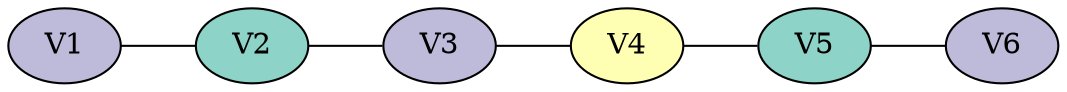 graph colored {
node [style=filled colorscheme="set312"];
rankdir=RL;
V2--V1;
V3--V2;
V4--V3;
V5--V4;
V6--V5;
V1[fillcolor="3"];
V2[fillcolor="1"];
V3[fillcolor="3"];
V4[fillcolor="2"];
V5[fillcolor="1"];
V6[fillcolor="3"];
}